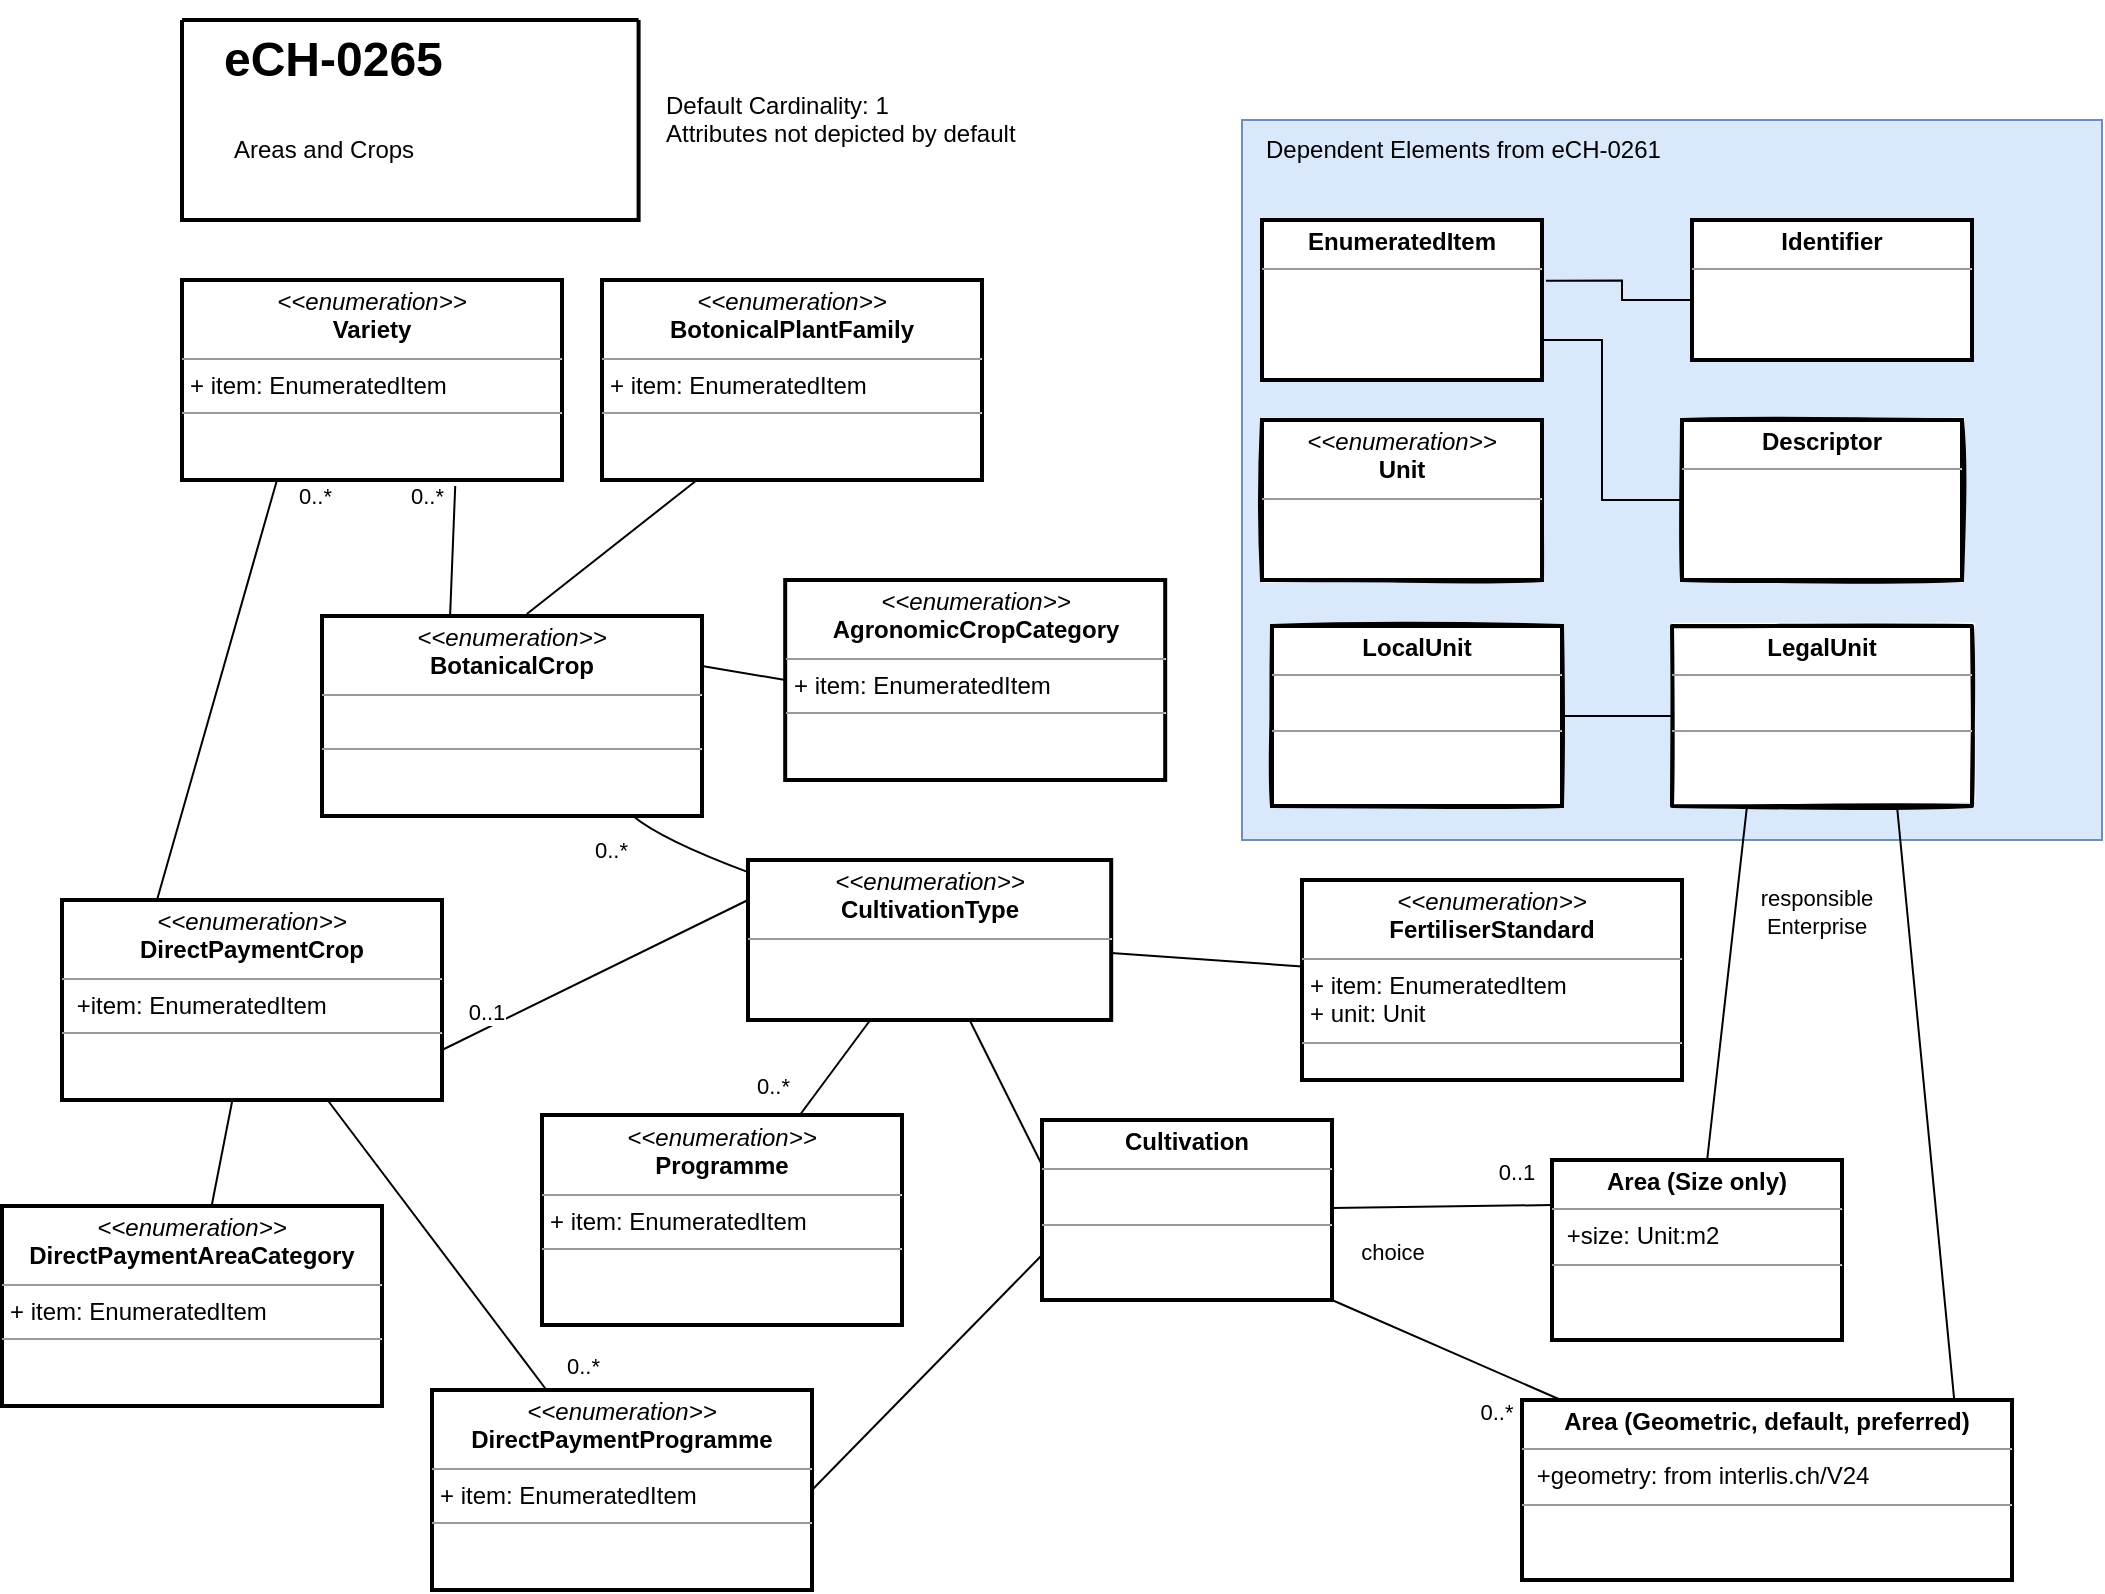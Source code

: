 <mxfile version="20.5.3" type="embed"><diagram id="C5RBs43oDa-KdzZeNtuy" name="Page-1"><mxGraphModel dx="845" dy="786" grid="1" gridSize="10" guides="1" tooltips="1" connect="1" arrows="1" fold="1" page="1" pageScale="1" pageWidth="1169" pageHeight="827" math="0" shadow="0"><root><mxCell id="WIyWlLk6GJQsqaUBKTNV-0"/><mxCell id="WIyWlLk6GJQsqaUBKTNV-1" parent="WIyWlLk6GJQsqaUBKTNV-0"/><mxCell id="9_fdUrSxjmN1W93VfHhp-2" value="" style="rounded=0;whiteSpace=wrap;html=1;fillColor=#dae8fc;strokeColor=#6c8ebf;fontFamily=Helvetica;" parent="WIyWlLk6GJQsqaUBKTNV-1" vertex="1"><mxGeometry x="650" y="80" width="430" height="360" as="geometry"/></mxCell><mxCell id="9_fdUrSxjmN1W93VfHhp-0" value="&lt;p style=&quot;margin:0px;margin-top:4px;text-align:center;&quot;&gt;&lt;i&gt;&amp;lt;&amp;lt;enumeration&amp;gt;&amp;gt;&lt;/i&gt;&lt;br&gt;&lt;b&gt;Unit&lt;/b&gt;&lt;/p&gt;&lt;hr size=&quot;1&quot;&gt;&lt;p style=&quot;margin:0px;margin-left:4px;&quot;&gt;&lt;br&gt;&lt;/p&gt;" style="verticalAlign=top;align=left;overflow=fill;fontSize=12;fontFamily=Helvetica;html=1;sketch=1;strokeWidth=2;" parent="WIyWlLk6GJQsqaUBKTNV-1" vertex="1"><mxGeometry x="660" y="230" width="140" height="80" as="geometry"/></mxCell><mxCell id="9_fdUrSxjmN1W93VfHhp-4" value="Dependent Elements from eCH-0261" style="text;html=1;strokeColor=none;fillColor=none;align=left;verticalAlign=middle;whiteSpace=wrap;rounded=0;strokeWidth=2;fontFamily=Helvetica;" parent="WIyWlLk6GJQsqaUBKTNV-1" vertex="1"><mxGeometry x="660" y="80" width="290" height="30" as="geometry"/></mxCell><mxCell id="9_fdUrSxjmN1W93VfHhp-14" style="edgeStyle=orthogonalEdgeStyle;rounded=0;orthogonalLoop=1;jettySize=auto;html=1;sketch=0;exitX=1.014;exitY=0.379;exitDx=0;exitDy=0;exitPerimeter=0;fontFamily=Helvetica;endArrow=none;endFill=0;" parent="WIyWlLk6GJQsqaUBKTNV-1" source="A5fvS7BDDAw0l9XVEY4Y-33" target="9_fdUrSxjmN1W93VfHhp-12" edge="1"><mxGeometry relative="1" as="geometry"><mxPoint x="800.0" y="210" as="sourcePoint"/><Array as="points"><mxPoint x="840" y="160"/><mxPoint x="840" y="170"/></Array></mxGeometry></mxCell><mxCell id="9_fdUrSxjmN1W93VfHhp-15" style="edgeStyle=orthogonalEdgeStyle;rounded=0;orthogonalLoop=1;jettySize=auto;html=1;sketch=0;exitX=1;exitY=0.75;exitDx=0;exitDy=0;fontFamily=Helvetica;endArrow=none;endFill=0;" parent="WIyWlLk6GJQsqaUBKTNV-1" source="A5fvS7BDDAw0l9XVEY4Y-33" target="9_fdUrSxjmN1W93VfHhp-13" edge="1"><mxGeometry relative="1" as="geometry"><mxPoint x="800.0" y="250" as="sourcePoint"/><Array as="points"><mxPoint x="830" y="190"/><mxPoint x="830" y="270"/></Array></mxGeometry></mxCell><mxCell id="9_fdUrSxjmN1W93VfHhp-12" value="&lt;p style=&quot;margin:0px;margin-top:4px;text-align:center;&quot;&gt;&lt;b&gt;Identifier&lt;/b&gt;&lt;/p&gt;&lt;hr size=&quot;1&quot;&gt;&lt;p style=&quot;margin:0px;margin-left:4px;&quot;&gt;&lt;br&gt;&lt;/p&gt;" style="verticalAlign=top;align=left;overflow=fill;fontSize=12;fontFamily=Helvetica;html=1;sketch=0;strokeWidth=2;rounded=0;" parent="WIyWlLk6GJQsqaUBKTNV-1" vertex="1"><mxGeometry x="875" y="130" width="140" height="70" as="geometry"/></mxCell><mxCell id="9_fdUrSxjmN1W93VfHhp-13" value="&lt;p style=&quot;margin:0px;margin-top:4px;text-align:center;&quot;&gt;&lt;b&gt;Descriptor&lt;/b&gt;&lt;/p&gt;&lt;hr size=&quot;1&quot;&gt;&lt;p style=&quot;margin:0px;margin-left:4px;&quot;&gt;&lt;br&gt;&lt;/p&gt;" style="verticalAlign=top;align=left;overflow=fill;fontSize=12;fontFamily=Helvetica;html=1;sketch=1;strokeWidth=2;" parent="WIyWlLk6GJQsqaUBKTNV-1" vertex="1"><mxGeometry x="870" y="230" width="140" height="80" as="geometry"/></mxCell><mxCell id="A5fvS7BDDAw0l9XVEY4Y-33" value="&lt;p style=&quot;margin:0px;margin-top:4px;text-align:center;&quot;&gt;&lt;b&gt;EnumeratedItem&lt;/b&gt;&lt;/p&gt;&lt;hr size=&quot;1&quot;&gt;&lt;p style=&quot;margin:0px;margin-left:4px;&quot;&gt;&lt;br&gt;&lt;/p&gt;" style="verticalAlign=top;align=left;overflow=fill;fontSize=12;fontFamily=Helvetica;html=1;sketch=0;strokeWidth=2;" parent="WIyWlLk6GJQsqaUBKTNV-1" vertex="1"><mxGeometry x="660" y="130" width="140" height="80" as="geometry"/></mxCell><mxCell id="A5fvS7BDDAw0l9XVEY4Y-48" value="" style="endArrow=none;html=1;sketch=0;fontFamily=Helvetica;curved=1;exitX=0;exitY=0.25;exitDx=0;exitDy=0;entryX=1;entryY=0.75;entryDx=0;entryDy=0;endFill=0;" parent="WIyWlLk6GJQsqaUBKTNV-1" source="Fh2eQYCEiK_2gspSJ3Qt-15" target="Fh2eQYCEiK_2gspSJ3Qt-17" edge="1"><mxGeometry width="50" height="50" relative="1" as="geometry"><mxPoint x="666.7" y="218" as="sourcePoint"/><mxPoint x="535" y="230" as="targetPoint"/></mxGeometry></mxCell><mxCell id="A5fvS7BDDAw0l9XVEY4Y-51" value="&lt;p style=&quot;margin:0px;margin-top:4px;text-align:center;&quot;&gt;&lt;i&gt;&amp;lt;&amp;lt;enumeration&amp;gt;&amp;gt;&lt;/i&gt;&lt;br&gt;&lt;b&gt;FertiliserStandard&lt;/b&gt;&lt;/p&gt;&lt;hr size=&quot;1&quot;&gt;&lt;p style=&quot;margin:0px;margin-left:4px;&quot;&gt;+ item: EnumeratedItem&lt;br&gt;&lt;/p&gt;&lt;p style=&quot;margin:0px;margin-left:4px;&quot;&gt;+ unit: Unit&lt;/p&gt;&lt;hr size=&quot;1&quot;&gt;&lt;p style=&quot;margin:0px;margin-left:4px;&quot;&gt;&lt;br&gt;&lt;/p&gt;" style="verticalAlign=top;align=left;overflow=fill;fontSize=12;fontFamily=Helvetica;html=1;sketch=0;strokeWidth=2;" parent="WIyWlLk6GJQsqaUBKTNV-1" vertex="1"><mxGeometry x="680" y="460" width="190" height="100" as="geometry"/></mxCell><mxCell id="A5fvS7BDDAw0l9XVEY4Y-54" value="&lt;p style=&quot;margin:0px;margin-top:4px;text-align:center;&quot;&gt;&lt;b&gt;LocalUnit&lt;/b&gt;&lt;/p&gt;&lt;hr size=&quot;1&quot;&gt;&lt;p style=&quot;margin:0px;margin-left:4px;&quot;&gt;&amp;nbsp;&lt;br&gt;&lt;/p&gt;&lt;hr size=&quot;1&quot;&gt;&lt;p style=&quot;margin:0px;margin-left:4px;&quot;&gt;&lt;br&gt;&lt;/p&gt;" style="verticalAlign=top;align=left;overflow=fill;fontSize=12;fontFamily=Helvetica;html=1;sketch=1;strokeWidth=2;" parent="WIyWlLk6GJQsqaUBKTNV-1" vertex="1"><mxGeometry x="665" y="333" width="145" height="90" as="geometry"/></mxCell><mxCell id="A5fvS7BDDAw0l9XVEY4Y-61" value="" style="endArrow=none;html=1;sketch=0;fontFamily=Helvetica;curved=1;endFill=0;" parent="WIyWlLk6GJQsqaUBKTNV-1" source="A5fvS7BDDAw0l9XVEY4Y-54" target="Fh2eQYCEiK_2gspSJ3Qt-0" edge="1"><mxGeometry width="50" height="50" relative="1" as="geometry"><mxPoint x="915" y="824" as="sourcePoint"/><mxPoint x="829.72" y="379.336" as="targetPoint"/></mxGeometry></mxCell><mxCell id="A5fvS7BDDAw0l9XVEY4Y-81" value="0..*" style="edgeLabel;resizable=0;html=1;align=right;verticalAlign=bottom;strokeWidth=2;fontFamily=Helvetica;" parent="WIyWlLk6GJQsqaUBKTNV-1" connectable="0" vertex="1"><mxGeometry x="339.995" y="459.995" as="geometry"><mxPoint x="4" y="-6" as="offset"/></mxGeometry></mxCell><mxCell id="A5fvS7BDDAw0l9XVEY4Y-89" value="0..*" style="edgeLabel;resizable=0;html=1;align=right;verticalAlign=bottom;strokeWidth=2;fontFamily=Helvetica;" parent="WIyWlLk6GJQsqaUBKTNV-1" connectable="0" vertex="1"><mxGeometry x="251.004" y="276.998" as="geometry"/></mxCell><mxCell id="A5fvS7BDDAw0l9XVEY4Y-96" value="" style="swimlane;startSize=0;sketch=0;fontFamily=Helvetica;strokeWidth=2;" parent="WIyWlLk6GJQsqaUBKTNV-1" vertex="1"><mxGeometry x="120" y="30" width="228.3" height="100" as="geometry"/></mxCell><mxCell id="9_fdUrSxjmN1W93VfHhp-1" value="&lt;h1&gt;&lt;span style=&quot;background-color: initial;&quot;&gt;eCH-0265&lt;/span&gt;&lt;/h1&gt;&lt;div&gt;&lt;span style=&quot;background-color: initial;&quot;&gt;&lt;br&gt;&lt;/span&gt;&lt;/div&gt;&lt;h1&gt;&lt;br&gt;&lt;/h1&gt;" style="text;html=1;strokeColor=none;fillColor=none;spacing=5;spacingTop=-20;whiteSpace=wrap;overflow=hidden;rounded=0;strokeWidth=2;fontFamily=Helvetica;" parent="A5fvS7BDDAw0l9XVEY4Y-96" vertex="1"><mxGeometry x="16.3" width="195.7" height="80" as="geometry"/></mxCell><mxCell id="A5fvS7BDDAw0l9XVEY4Y-100" value="Areas and Crops" style="text;html=1;strokeColor=none;fillColor=none;align=left;verticalAlign=middle;whiteSpace=wrap;rounded=0;strokeWidth=2;fontFamily=Helvetica;sketch=0;" parent="A5fvS7BDDAw0l9XVEY4Y-96" vertex="1"><mxGeometry x="23.6" y="50" width="226.4" height="30" as="geometry"/></mxCell><mxCell id="A5fvS7BDDAw0l9XVEY4Y-97" value="&lt;br&gt;&lt;br&gt;Default Cardinality: 1&lt;br&gt;Attributes not depicted by default" style="text;html=1;strokeColor=none;fillColor=none;align=left;verticalAlign=middle;whiteSpace=wrap;rounded=0;strokeWidth=2;fontFamily=Helvetica;" parent="WIyWlLk6GJQsqaUBKTNV-1" vertex="1"><mxGeometry x="360" y="50" width="450" height="30" as="geometry"/></mxCell><mxCell id="Fh2eQYCEiK_2gspSJ3Qt-0" value="&lt;p style=&quot;margin:0px;margin-top:4px;text-align:center;&quot;&gt;&lt;b&gt;LegalUnit&lt;/b&gt;&lt;/p&gt;&lt;hr size=&quot;1&quot;&gt;&lt;p style=&quot;margin:0px;margin-left:4px;&quot;&gt;&amp;nbsp;&lt;br&gt;&lt;/p&gt;&lt;hr size=&quot;1&quot;&gt;&lt;p style=&quot;margin:0px;margin-left:4px;&quot;&gt;&lt;br&gt;&lt;/p&gt;" style="verticalAlign=top;align=left;overflow=fill;fontSize=12;fontFamily=Helvetica;html=1;sketch=1;strokeWidth=2;" parent="WIyWlLk6GJQsqaUBKTNV-1" vertex="1"><mxGeometry x="865" y="333" width="150" height="90" as="geometry"/></mxCell><mxCell id="Fh2eQYCEiK_2gspSJ3Qt-12" value="" style="endArrow=none;html=1;sketch=0;fontFamily=Helvetica;curved=1;startArrow=none;entryX=0;entryY=0.5;entryDx=0;entryDy=0;exitX=1;exitY=0.25;exitDx=0;exitDy=0;endFill=0;" parent="WIyWlLk6GJQsqaUBKTNV-1" source="Fh2eQYCEiK_2gspSJ3Qt-26" target="Fh2eQYCEiK_2gspSJ3Qt-27" edge="1"><mxGeometry width="50" height="50" relative="1" as="geometry"><mxPoint x="278.908" y="300" as="sourcePoint"/><mxPoint x="365.4" y="239.04" as="targetPoint"/></mxGeometry></mxCell><mxCell id="Fh2eQYCEiK_2gspSJ3Qt-15" value="&lt;p style=&quot;margin:0px;margin-top:4px;text-align:center;&quot;&gt;&lt;i&gt;&amp;lt;&amp;lt;enumeration&amp;gt;&amp;gt;&lt;/i&gt;&lt;br&gt;&lt;b&gt;CultivationType&lt;/b&gt;&lt;/p&gt;&lt;hr size=&quot;1&quot;&gt;&lt;p style=&quot;margin:0px;margin-left:4px;&quot;&gt;&lt;br&gt;&lt;/p&gt;" style="verticalAlign=top;align=left;overflow=fill;fontSize=12;fontFamily=Helvetica;html=1;sketch=0;strokeWidth=2;" parent="WIyWlLk6GJQsqaUBKTNV-1" vertex="1"><mxGeometry x="403" y="450" width="181.6" height="80" as="geometry"/></mxCell><mxCell id="Fh2eQYCEiK_2gspSJ3Qt-16" value="" style="endArrow=none;html=1;sketch=0;fontFamily=Helvetica;curved=1;exitX=0;exitY=0.25;exitDx=0;exitDy=0;endFill=0;" parent="WIyWlLk6GJQsqaUBKTNV-1" source="Fh2eQYCEiK_2gspSJ3Qt-3" target="Fh2eQYCEiK_2gspSJ3Qt-15" edge="1"><mxGeometry width="50" height="50" relative="1" as="geometry"><mxPoint x="740" y="580" as="sourcePoint"/><mxPoint x="549.041" y="706" as="targetPoint"/></mxGeometry></mxCell><mxCell id="Fh2eQYCEiK_2gspSJ3Qt-17" value="&lt;p style=&quot;margin:0px;margin-top:4px;text-align:center;&quot;&gt;&lt;i&gt;&amp;lt;&amp;lt;enumeration&amp;gt;&amp;gt;&lt;/i&gt;&lt;br&gt;&lt;b&gt;DirectPaymentCrop&lt;/b&gt;&lt;/p&gt;&lt;hr size=&quot;1&quot;&gt;&lt;p style=&quot;margin:0px;margin-left:4px;&quot;&gt;&amp;nbsp;+item: EnumeratedItem&lt;br&gt;&lt;/p&gt;&lt;hr size=&quot;1&quot;&gt;&lt;p style=&quot;margin:0px;margin-left:4px;&quot;&gt;&lt;br&gt;&lt;/p&gt;" style="verticalAlign=top;align=left;overflow=fill;fontSize=12;fontFamily=Helvetica;html=1;sketch=0;strokeWidth=2;" parent="WIyWlLk6GJQsqaUBKTNV-1" vertex="1"><mxGeometry x="60.0" y="470" width="190" height="100" as="geometry"/></mxCell><mxCell id="Fh2eQYCEiK_2gspSJ3Qt-19" value="" style="endArrow=none;html=1;sketch=0;fontFamily=Helvetica;curved=1;endFill=0;" parent="WIyWlLk6GJQsqaUBKTNV-1" source="Fh2eQYCEiK_2gspSJ3Qt-17" target="Fh2eQYCEiK_2gspSJ3Qt-31" edge="1"><mxGeometry width="50" height="50" relative="1" as="geometry"><mxPoint x="740" y="580" as="sourcePoint"/><mxPoint x="960" y="344.327" as="targetPoint"/></mxGeometry></mxCell><mxCell id="Fh2eQYCEiK_2gspSJ3Qt-20" value="" style="endArrow=none;html=1;sketch=0;fontFamily=Helvetica;curved=1;endFill=0;" parent="WIyWlLk6GJQsqaUBKTNV-1" source="Fh2eQYCEiK_2gspSJ3Qt-17" target="Fh2eQYCEiK_2gspSJ3Qt-32" edge="1"><mxGeometry width="50" height="50" relative="1" as="geometry"><mxPoint x="740" y="580" as="sourcePoint"/><mxPoint x="828.321" y="305" as="targetPoint"/></mxGeometry></mxCell><mxCell id="Fh2eQYCEiK_2gspSJ3Qt-21" value="" style="endArrow=none;html=1;sketch=0;fontFamily=Helvetica;curved=1;entryX=0.719;entryY=1.03;entryDx=0;entryDy=0;entryPerimeter=0;exitX=0.337;exitY=0.003;exitDx=0;exitDy=0;exitPerimeter=0;endFill=0;" parent="WIyWlLk6GJQsqaUBKTNV-1" source="Fh2eQYCEiK_2gspSJ3Qt-26" target="Fh2eQYCEiK_2gspSJ3Qt-24" edge="1"><mxGeometry width="50" height="50" relative="1" as="geometry"><mxPoint x="209.654" y="300" as="sourcePoint"/><mxPoint x="170" y="260" as="targetPoint"/></mxGeometry></mxCell><mxCell id="Fh2eQYCEiK_2gspSJ3Qt-24" value="&lt;p style=&quot;margin:0px;margin-top:4px;text-align:center;&quot;&gt;&lt;i&gt;&amp;lt;&amp;lt;enumeration&amp;gt;&amp;gt;&lt;/i&gt;&lt;br&gt;&lt;b&gt;Variety&lt;/b&gt;&lt;/p&gt;&lt;hr size=&quot;1&quot;&gt;&lt;p style=&quot;margin:0px;margin-left:4px;&quot;&gt;+ item: EnumeratedItem&lt;br&gt;&lt;/p&gt;&lt;hr size=&quot;1&quot;&gt;&lt;p style=&quot;margin:0px;margin-left:4px;&quot;&gt;&lt;br&gt;&lt;/p&gt;" style="verticalAlign=top;align=left;overflow=fill;fontSize=12;fontFamily=Helvetica;html=1;sketch=0;strokeWidth=2;" parent="WIyWlLk6GJQsqaUBKTNV-1" vertex="1"><mxGeometry x="120" y="160" width="190" height="100" as="geometry"/></mxCell><mxCell id="Fh2eQYCEiK_2gspSJ3Qt-26" value="&lt;p style=&quot;margin:0px;margin-top:4px;text-align:center;&quot;&gt;&lt;i&gt;&amp;lt;&amp;lt;enumeration&amp;gt;&amp;gt;&lt;/i&gt;&lt;br&gt;&lt;b&gt;BotanicalCrop&lt;/b&gt;&lt;/p&gt;&lt;hr size=&quot;1&quot;&gt;&lt;p style=&quot;margin:0px;margin-left:4px;&quot;&gt;&amp;nbsp;&lt;br&gt;&lt;/p&gt;&lt;hr size=&quot;1&quot;&gt;&lt;p style=&quot;margin:0px;margin-left:4px;&quot;&gt;&lt;br&gt;&lt;/p&gt;" style="verticalAlign=top;align=left;overflow=fill;fontSize=12;fontFamily=Helvetica;html=1;sketch=0;strokeWidth=2;" parent="WIyWlLk6GJQsqaUBKTNV-1" vertex="1"><mxGeometry x="190" y="328" width="190" height="100" as="geometry"/></mxCell><mxCell id="Fh2eQYCEiK_2gspSJ3Qt-27" value="&lt;p style=&quot;margin:0px;margin-top:4px;text-align:center;&quot;&gt;&lt;i&gt;&amp;lt;&amp;lt;enumeration&amp;gt;&amp;gt;&lt;/i&gt;&lt;br&gt;&lt;b&gt;AgronomicCropCategory&lt;/b&gt;&lt;/p&gt;&lt;hr size=&quot;1&quot;&gt;&lt;p style=&quot;margin:0px;margin-left:4px;&quot;&gt;+ item: EnumeratedItem&lt;br&gt;&lt;/p&gt;&lt;hr size=&quot;1&quot;&gt;&lt;p style=&quot;margin:0px;margin-left:4px;&quot;&gt;&lt;br&gt;&lt;/p&gt;" style="verticalAlign=top;align=left;overflow=fill;fontSize=12;fontFamily=Helvetica;html=1;sketch=0;strokeWidth=2;" parent="WIyWlLk6GJQsqaUBKTNV-1" vertex="1"><mxGeometry x="421.6" y="310" width="190" height="100" as="geometry"/></mxCell><mxCell id="Fh2eQYCEiK_2gspSJ3Qt-28" value="&lt;p style=&quot;margin:0px;margin-top:4px;text-align:center;&quot;&gt;&lt;i&gt;&amp;lt;&amp;lt;enumeration&amp;gt;&amp;gt;&lt;/i&gt;&lt;br&gt;&lt;b&gt;BotonicalPlantFamily&lt;/b&gt;&lt;/p&gt;&lt;hr size=&quot;1&quot;&gt;&lt;p style=&quot;margin:0px;margin-left:4px;&quot;&gt;+ item: EnumeratedItem&lt;br&gt;&lt;/p&gt;&lt;hr size=&quot;1&quot;&gt;&lt;p style=&quot;margin:0px;margin-left:4px;&quot;&gt;&lt;br&gt;&lt;/p&gt;" style="verticalAlign=top;align=left;overflow=fill;fontSize=12;fontFamily=Helvetica;html=1;sketch=0;strokeWidth=2;" parent="WIyWlLk6GJQsqaUBKTNV-1" vertex="1"><mxGeometry x="330" y="160" width="190" height="100" as="geometry"/></mxCell><mxCell id="Fh2eQYCEiK_2gspSJ3Qt-29" value="" style="endArrow=none;html=1;sketch=0;fontFamily=Helvetica;curved=1;startArrow=none;entryX=0.25;entryY=1;entryDx=0;entryDy=0;exitX=0.539;exitY=-0.01;exitDx=0;exitDy=0;exitPerimeter=0;endFill=0;" parent="WIyWlLk6GJQsqaUBKTNV-1" source="Fh2eQYCEiK_2gspSJ3Qt-26" target="Fh2eQYCEiK_2gspSJ3Qt-28" edge="1"><mxGeometry width="50" height="50" relative="1" as="geometry"><mxPoint x="450" y="320" as="sourcePoint"/><mxPoint x="414.7" y="270.3" as="targetPoint"/></mxGeometry></mxCell><mxCell id="Fh2eQYCEiK_2gspSJ3Qt-31" value="&lt;p style=&quot;margin:0px;margin-top:4px;text-align:center;&quot;&gt;&lt;i&gt;&amp;lt;&amp;lt;enumeration&amp;gt;&amp;gt;&lt;/i&gt;&lt;br&gt;&lt;b&gt;DirectPaymentAreaCategory&lt;/b&gt;&lt;/p&gt;&lt;hr size=&quot;1&quot;&gt;&lt;p style=&quot;margin:0px;margin-left:4px;&quot;&gt;+ item: EnumeratedItem&lt;br&gt;&lt;/p&gt;&lt;hr size=&quot;1&quot;&gt;&lt;p style=&quot;margin:0px;margin-left:4px;&quot;&gt;&lt;br&gt;&lt;/p&gt;" style="verticalAlign=top;align=left;overflow=fill;fontSize=12;fontFamily=Helvetica;html=1;sketch=0;strokeWidth=2;" parent="WIyWlLk6GJQsqaUBKTNV-1" vertex="1"><mxGeometry x="30" y="623" width="190" height="100" as="geometry"/></mxCell><mxCell id="Fh2eQYCEiK_2gspSJ3Qt-32" value="&lt;p style=&quot;margin:0px;margin-top:4px;text-align:center;&quot;&gt;&lt;i&gt;&amp;lt;&amp;lt;enumeration&amp;gt;&amp;gt;&lt;/i&gt;&lt;br&gt;&lt;b&gt;DirectPaymentProgramme&lt;/b&gt;&lt;/p&gt;&lt;hr size=&quot;1&quot;&gt;&lt;p style=&quot;margin:0px;margin-left:4px;&quot;&gt;+ item: EnumeratedItem&lt;br&gt;&lt;/p&gt;&lt;hr size=&quot;1&quot;&gt;&lt;p style=&quot;margin:0px;margin-left:4px;&quot;&gt;&lt;br&gt;&lt;/p&gt;" style="verticalAlign=top;align=left;overflow=fill;fontSize=12;fontFamily=Helvetica;html=1;sketch=0;strokeWidth=2;" parent="WIyWlLk6GJQsqaUBKTNV-1" vertex="1"><mxGeometry x="245" y="715" width="190" height="100" as="geometry"/></mxCell><mxCell id="Fh2eQYCEiK_2gspSJ3Qt-33" value="&lt;p style=&quot;margin:0px;margin-top:4px;text-align:center;&quot;&gt;&lt;i&gt;&amp;lt;&amp;lt;enumeration&amp;gt;&amp;gt;&lt;/i&gt;&lt;br&gt;&lt;b&gt;Programme&lt;/b&gt;&lt;/p&gt;&lt;hr size=&quot;1&quot;&gt;&lt;p style=&quot;margin:0px;margin-left:4px;&quot;&gt;+ item: EnumeratedItem&lt;br&gt;&lt;/p&gt;&lt;hr size=&quot;1&quot;&gt;&lt;p style=&quot;margin:0px;margin-left:4px;&quot;&gt;&lt;br&gt;&lt;/p&gt;" style="verticalAlign=top;align=left;overflow=fill;fontSize=12;fontFamily=Helvetica;html=1;sketch=0;strokeWidth=2;" parent="WIyWlLk6GJQsqaUBKTNV-1" vertex="1"><mxGeometry x="300" y="577.5" width="180" height="105" as="geometry"/></mxCell><mxCell id="Fh2eQYCEiK_2gspSJ3Qt-34" value="" style="endArrow=none;html=1;sketch=0;fontFamily=Helvetica;curved=1;startArrow=none;endFill=0;" parent="WIyWlLk6GJQsqaUBKTNV-1" source="Fh2eQYCEiK_2gspSJ3Qt-15" target="Fh2eQYCEiK_2gspSJ3Qt-33" edge="1"><mxGeometry width="50" height="50" relative="1" as="geometry"><mxPoint x="740" y="580" as="sourcePoint"/><mxPoint x="549.041" y="706" as="targetPoint"/></mxGeometry></mxCell><mxCell id="Fh2eQYCEiK_2gspSJ3Qt-35" value="" style="endArrow=none;html=1;sketch=0;fontFamily=Helvetica;curved=1;entryX=0;entryY=0.25;entryDx=0;entryDy=0;endFill=0;" parent="WIyWlLk6GJQsqaUBKTNV-1" source="Fh2eQYCEiK_2gspSJ3Qt-3" target="Fh2eQYCEiK_2gspSJ3Qt-65" edge="1"><mxGeometry width="50" height="50" relative="1" as="geometry"><mxPoint x="740" y="580" as="sourcePoint"/><mxPoint x="700" y="497.44" as="targetPoint"/></mxGeometry></mxCell><mxCell id="Fh2eQYCEiK_2gspSJ3Qt-36" value="" style="endArrow=none;html=1;sketch=0;fontFamily=Helvetica;curved=1;endFill=0;" parent="WIyWlLk6GJQsqaUBKTNV-1" source="Fh2eQYCEiK_2gspSJ3Qt-15" target="Fh2eQYCEiK_2gspSJ3Qt-26" edge="1"><mxGeometry width="50" height="50" relative="1" as="geometry"><mxPoint x="1080.96" y="597" as="sourcePoint"/><mxPoint x="890.001" y="723" as="targetPoint"/><Array as="points"><mxPoint x="360" y="440"/></Array></mxGeometry></mxCell><mxCell id="Fh2eQYCEiK_2gspSJ3Qt-37" value="" style="endArrow=none;html=1;sketch=0;fontFamily=Helvetica;curved=1;endFill=0;" parent="WIyWlLk6GJQsqaUBKTNV-1" source="Fh2eQYCEiK_2gspSJ3Qt-15" target="A5fvS7BDDAw0l9XVEY4Y-51" edge="1"><mxGeometry width="50" height="50" relative="1" as="geometry"><mxPoint x="1080.96" y="597" as="sourcePoint"/><mxPoint x="890.001" y="723" as="targetPoint"/></mxGeometry></mxCell><mxCell id="Fh2eQYCEiK_2gspSJ3Qt-51" value="0..*" style="edgeLabel;resizable=0;html=1;align=center;verticalAlign=middle;sketch=1;fontFamily=Helvetica;strokeWidth=2;" parent="WIyWlLk6GJQsqaUBKTNV-1" connectable="0" vertex="1"><mxGeometry x="789.999" y="709.998" as="geometry"><mxPoint x="-13" y="16" as="offset"/></mxGeometry></mxCell><mxCell id="Fh2eQYCEiK_2gspSJ3Qt-52" value="0..1" style="edgeLabel;resizable=0;html=1;align=center;verticalAlign=middle;sketch=1;fontFamily=Helvetica;strokeWidth=2;" parent="WIyWlLk6GJQsqaUBKTNV-1" connectable="0" vertex="1"><mxGeometry x="284.999" y="509.998" as="geometry"><mxPoint x="-13" y="16" as="offset"/></mxGeometry></mxCell><mxCell id="Fh2eQYCEiK_2gspSJ3Qt-54" value="" style="endArrow=none;html=1;sketch=0;fontFamily=Helvetica;curved=1;exitX=0.25;exitY=0;exitDx=0;exitDy=0;entryX=0.25;entryY=1;entryDx=0;entryDy=0;endFill=0;" parent="WIyWlLk6GJQsqaUBKTNV-1" source="Fh2eQYCEiK_2gspSJ3Qt-17" target="Fh2eQYCEiK_2gspSJ3Qt-24" edge="1"><mxGeometry width="50" height="50" relative="1" as="geometry"><mxPoint x="1080.96" y="597" as="sourcePoint"/><mxPoint x="890.001" y="723" as="targetPoint"/></mxGeometry></mxCell><mxCell id="Fh2eQYCEiK_2gspSJ3Qt-56" value="0..*" style="edgeLabel;resizable=0;html=1;align=right;verticalAlign=bottom;strokeWidth=2;fontFamily=Helvetica;" parent="WIyWlLk6GJQsqaUBKTNV-1" connectable="0" vertex="1"><mxGeometry x="234.145" y="269.995" as="geometry"><mxPoint x="190" y="302" as="offset"/></mxGeometry></mxCell><mxCell id="Fh2eQYCEiK_2gspSJ3Qt-64" value="&lt;p style=&quot;margin:0px;margin-top:4px;text-align:center;&quot;&gt;&lt;b&gt;Area (Geometric, default, preferred)&lt;/b&gt;&lt;/p&gt;&lt;hr size=&quot;1&quot;&gt;&lt;p style=&quot;margin:0px;margin-left:4px;&quot;&gt;&amp;nbsp;+geometry: from interlis.ch/V24&lt;br&gt;&lt;/p&gt;&lt;hr size=&quot;1&quot;&gt;&lt;p style=&quot;margin:0px;margin-left:4px;&quot;&gt;&lt;br&gt;&lt;/p&gt;" style="verticalAlign=top;align=left;overflow=fill;fontSize=12;fontFamily=Helvetica;html=1;sketch=0;strokeWidth=2;" parent="WIyWlLk6GJQsqaUBKTNV-1" vertex="1"><mxGeometry x="790" y="720" width="245" height="90" as="geometry"/></mxCell><mxCell id="Fh2eQYCEiK_2gspSJ3Qt-75" style="edgeStyle=none;rounded=0;sketch=0;orthogonalLoop=1;jettySize=auto;html=1;entryX=0.25;entryY=1;entryDx=0;entryDy=0;fontFamily=Helvetica;endArrow=none;endFill=0;" parent="WIyWlLk6GJQsqaUBKTNV-1" source="Fh2eQYCEiK_2gspSJ3Qt-65" target="Fh2eQYCEiK_2gspSJ3Qt-0" edge="1"><mxGeometry relative="1" as="geometry"/></mxCell><mxCell id="Fh2eQYCEiK_2gspSJ3Qt-65" value="&lt;p style=&quot;margin:0px;margin-top:4px;text-align:center;&quot;&gt;&lt;b&gt;Area (Size only)&lt;/b&gt;&lt;/p&gt;&lt;hr size=&quot;1&quot;&gt;&lt;p style=&quot;margin:0px;margin-left:4px;&quot;&gt;&amp;nbsp;+size: Unit:m2&lt;br&gt;&lt;/p&gt;&lt;hr size=&quot;1&quot;&gt;&lt;p style=&quot;margin:0px;margin-left:4px;&quot;&gt;&lt;br&gt;&lt;/p&gt;" style="verticalAlign=top;align=left;overflow=fill;fontSize=12;fontFamily=Helvetica;html=1;sketch=0;strokeWidth=2;" parent="WIyWlLk6GJQsqaUBKTNV-1" vertex="1"><mxGeometry x="805" y="600" width="145" height="90" as="geometry"/></mxCell><mxCell id="Fh2eQYCEiK_2gspSJ3Qt-69" value="0..*" style="edgeLabel;resizable=0;html=1;align=right;verticalAlign=bottom;strokeWidth=2;fontFamily=Helvetica;" parent="WIyWlLk6GJQsqaUBKTNV-1" connectable="0" vertex="1"><mxGeometry x="195.004" y="276.998" as="geometry"/></mxCell><mxCell id="Fh2eQYCEiK_2gspSJ3Qt-70" value="" style="endArrow=none;html=1;sketch=0;fontFamily=Helvetica;curved=1;exitX=1;exitY=1;exitDx=0;exitDy=0;endFill=0;" parent="WIyWlLk6GJQsqaUBKTNV-1" source="Fh2eQYCEiK_2gspSJ3Qt-3" target="Fh2eQYCEiK_2gspSJ3Qt-64" edge="1"><mxGeometry width="50" height="50" relative="1" as="geometry"><mxPoint x="630" y="690" as="sourcePoint"/><mxPoint x="770" y="491.5" as="targetPoint"/></mxGeometry></mxCell><mxCell id="Fh2eQYCEiK_2gspSJ3Qt-71" value="0..1" style="edgeLabel;resizable=0;html=1;align=center;verticalAlign=middle;sketch=1;fontFamily=Helvetica;strokeWidth=2;" parent="WIyWlLk6GJQsqaUBKTNV-1" connectable="0" vertex="1"><mxGeometry x="799.999" y="589.998" as="geometry"><mxPoint x="-13" y="16" as="offset"/></mxGeometry></mxCell><mxCell id="Fh2eQYCEiK_2gspSJ3Qt-74" value="choice" style="edgeLabel;resizable=0;html=1;align=center;verticalAlign=middle;sketch=1;fontFamily=Helvetica;strokeWidth=2;" parent="WIyWlLk6GJQsqaUBKTNV-1" connectable="0" vertex="1"><mxGeometry x="737.499" y="629.998" as="geometry"><mxPoint x="-13" y="16" as="offset"/></mxGeometry></mxCell><mxCell id="Fh2eQYCEiK_2gspSJ3Qt-76" style="edgeStyle=none;rounded=0;sketch=0;orthogonalLoop=1;jettySize=auto;html=1;fontFamily=Helvetica;exitX=0.882;exitY=-0.004;exitDx=0;exitDy=0;exitPerimeter=0;entryX=0.75;entryY=1;entryDx=0;entryDy=0;endArrow=none;endFill=0;" parent="WIyWlLk6GJQsqaUBKTNV-1" source="Fh2eQYCEiK_2gspSJ3Qt-64" target="Fh2eQYCEiK_2gspSJ3Qt-0" edge="1"><mxGeometry relative="1" as="geometry"><mxPoint x="881.389" y="469" as="sourcePoint"/><mxPoint x="912.5" y="433" as="targetPoint"/></mxGeometry></mxCell><mxCell id="Fh2eQYCEiK_2gspSJ3Qt-77" value="responsible&lt;br&gt;Enterprise" style="edgeLabel;resizable=0;html=1;align=center;verticalAlign=middle;sketch=1;fontFamily=Helvetica;strokeWidth=2;" parent="WIyWlLk6GJQsqaUBKTNV-1" connectable="0" vertex="1"><mxGeometry x="949.999" y="459.998" as="geometry"><mxPoint x="-13" y="16" as="offset"/></mxGeometry></mxCell><mxCell id="Fh2eQYCEiK_2gspSJ3Qt-78" value="" style="endArrow=none;html=1;sketch=0;fontFamily=Helvetica;curved=1;exitX=0;exitY=0.75;exitDx=0;exitDy=0;entryX=1;entryY=0.5;entryDx=0;entryDy=0;endFill=0;" parent="WIyWlLk6GJQsqaUBKTNV-1" source="Fh2eQYCEiK_2gspSJ3Qt-3" target="Fh2eQYCEiK_2gspSJ3Qt-32" edge="1"><mxGeometry width="50" height="50" relative="1" as="geometry"><mxPoint x="440" y="600" as="sourcePoint"/><mxPoint x="317.5" y="555" as="targetPoint"/></mxGeometry></mxCell><mxCell id="Fh2eQYCEiK_2gspSJ3Qt-79" value="0..*" style="edgeLabel;resizable=0;html=1;align=right;verticalAlign=bottom;strokeWidth=2;fontFamily=Helvetica;" parent="WIyWlLk6GJQsqaUBKTNV-1" connectable="0" vertex="1"><mxGeometry x="139.995" y="409.995" as="geometry"><mxPoint x="190" y="302" as="offset"/></mxGeometry></mxCell><mxCell id="Fh2eQYCEiK_2gspSJ3Qt-3" value="&lt;p style=&quot;margin:0px;margin-top:4px;text-align:center;&quot;&gt;&lt;b&gt;Cultivation&lt;/b&gt;&lt;/p&gt;&lt;hr size=&quot;1&quot;&gt;&lt;p style=&quot;margin:0px;margin-left:4px;&quot;&gt;&amp;nbsp;&lt;br&gt;&lt;/p&gt;&lt;hr size=&quot;1&quot;&gt;&lt;p style=&quot;margin:0px;margin-left:4px;&quot;&gt;&lt;br&gt;&lt;/p&gt;" style="verticalAlign=top;align=left;overflow=fill;fontSize=12;fontFamily=Helvetica;html=1;sketch=0;strokeWidth=2;" parent="WIyWlLk6GJQsqaUBKTNV-1" vertex="1"><mxGeometry x="550" y="580" width="145" height="90" as="geometry"/></mxCell><mxCell id="dqcy-bDHWrXn-O4MTxks-0" value="&lt;p style=&quot;margin:0px;margin-top:4px;text-align:center;&quot;&gt;&lt;b&gt;Descriptor&lt;/b&gt;&lt;/p&gt;&lt;hr size=&quot;1&quot;&gt;&lt;p style=&quot;margin:0px;margin-left:4px;&quot;&gt;&lt;br&gt;&lt;/p&gt;" style="verticalAlign=top;align=left;overflow=fill;fontSize=12;fontFamily=Helvetica;html=1;sketch=0;strokeWidth=2;" parent="WIyWlLk6GJQsqaUBKTNV-1" vertex="1"><mxGeometry x="870" y="230" width="140" height="80" as="geometry"/></mxCell><mxCell id="dqcy-bDHWrXn-O4MTxks-1" value="&lt;p style=&quot;margin:0px;margin-top:4px;text-align:center;&quot;&gt;&lt;i&gt;&amp;lt;&amp;lt;enumeration&amp;gt;&amp;gt;&lt;/i&gt;&lt;br&gt;&lt;b&gt;Unit&lt;/b&gt;&lt;/p&gt;&lt;hr size=&quot;1&quot;&gt;&lt;p style=&quot;margin:0px;margin-left:4px;&quot;&gt;&lt;br&gt;&lt;/p&gt;" style="verticalAlign=top;align=left;overflow=fill;fontSize=12;fontFamily=Helvetica;html=1;sketch=0;strokeWidth=2;" parent="WIyWlLk6GJQsqaUBKTNV-1" vertex="1"><mxGeometry x="660" y="230" width="140" height="80" as="geometry"/></mxCell><mxCell id="dqcy-bDHWrXn-O4MTxks-2" value="&lt;p style=&quot;margin:0px;margin-top:4px;text-align:center;&quot;&gt;&lt;b&gt;LocalUnit&lt;/b&gt;&lt;/p&gt;&lt;hr size=&quot;1&quot;&gt;&lt;p style=&quot;margin:0px;margin-left:4px;&quot;&gt;&amp;nbsp;&lt;br&gt;&lt;/p&gt;&lt;hr size=&quot;1&quot;&gt;&lt;p style=&quot;margin:0px;margin-left:4px;&quot;&gt;&lt;br&gt;&lt;/p&gt;" style="verticalAlign=top;align=left;overflow=fill;fontSize=12;fontFamily=Helvetica;html=1;sketch=0;strokeWidth=2;" parent="WIyWlLk6GJQsqaUBKTNV-1" vertex="1"><mxGeometry x="665" y="333" width="145" height="90" as="geometry"/></mxCell></root></mxGraphModel></diagram></mxfile>